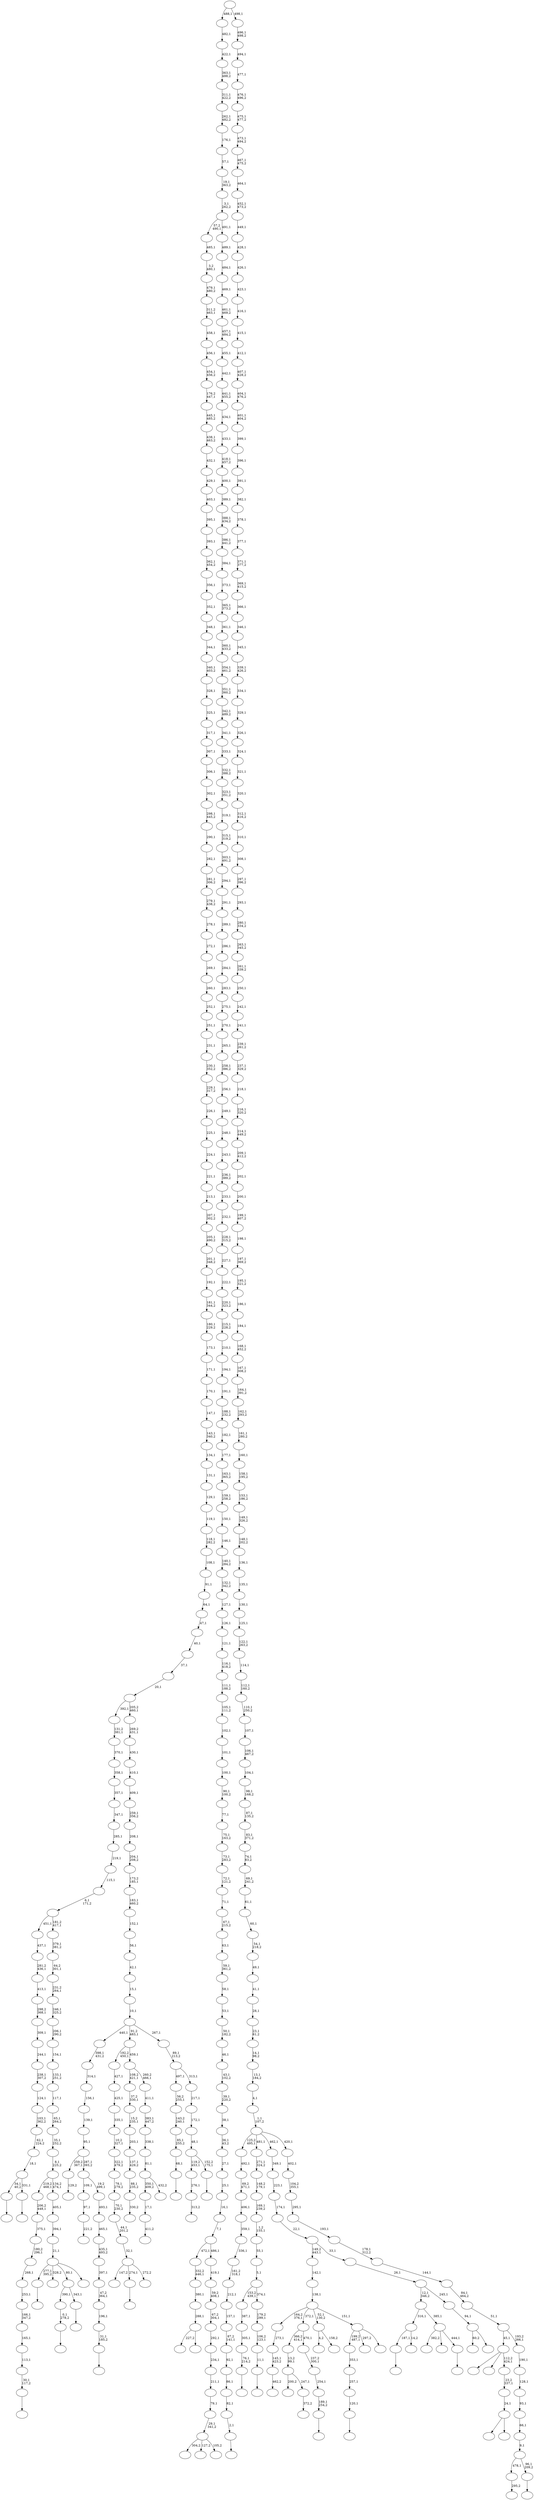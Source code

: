 digraph T {
	550 [label=""]
	549 [label=""]
	548 [label=""]
	547 [label=""]
	546 [label=""]
	545 [label=""]
	544 [label=""]
	543 [label=""]
	542 [label=""]
	541 [label=""]
	540 [label=""]
	539 [label=""]
	538 [label=""]
	537 [label=""]
	536 [label=""]
	535 [label=""]
	534 [label=""]
	533 [label=""]
	532 [label=""]
	531 [label=""]
	530 [label=""]
	529 [label=""]
	528 [label=""]
	527 [label=""]
	526 [label=""]
	525 [label=""]
	524 [label=""]
	523 [label=""]
	522 [label=""]
	521 [label=""]
	520 [label=""]
	519 [label=""]
	518 [label=""]
	517 [label=""]
	516 [label=""]
	515 [label=""]
	514 [label=""]
	513 [label=""]
	512 [label=""]
	511 [label=""]
	510 [label=""]
	509 [label=""]
	508 [label=""]
	507 [label=""]
	506 [label=""]
	505 [label=""]
	504 [label=""]
	503 [label=""]
	502 [label=""]
	501 [label=""]
	500 [label=""]
	499 [label=""]
	498 [label=""]
	497 [label=""]
	496 [label=""]
	495 [label=""]
	494 [label=""]
	493 [label=""]
	492 [label=""]
	491 [label=""]
	490 [label=""]
	489 [label=""]
	488 [label=""]
	487 [label=""]
	486 [label=""]
	485 [label=""]
	484 [label=""]
	483 [label=""]
	482 [label=""]
	481 [label=""]
	480 [label=""]
	479 [label=""]
	478 [label=""]
	477 [label=""]
	476 [label=""]
	475 [label=""]
	474 [label=""]
	473 [label=""]
	472 [label=""]
	471 [label=""]
	470 [label=""]
	469 [label=""]
	468 [label=""]
	467 [label=""]
	466 [label=""]
	465 [label=""]
	464 [label=""]
	463 [label=""]
	462 [label=""]
	461 [label=""]
	460 [label=""]
	459 [label=""]
	458 [label=""]
	457 [label=""]
	456 [label=""]
	455 [label=""]
	454 [label=""]
	453 [label=""]
	452 [label=""]
	451 [label=""]
	450 [label=""]
	449 [label=""]
	448 [label=""]
	447 [label=""]
	446 [label=""]
	445 [label=""]
	444 [label=""]
	443 [label=""]
	442 [label=""]
	441 [label=""]
	440 [label=""]
	439 [label=""]
	438 [label=""]
	437 [label=""]
	436 [label=""]
	435 [label=""]
	434 [label=""]
	433 [label=""]
	432 [label=""]
	431 [label=""]
	430 [label=""]
	429 [label=""]
	428 [label=""]
	427 [label=""]
	426 [label=""]
	425 [label=""]
	424 [label=""]
	423 [label=""]
	422 [label=""]
	421 [label=""]
	420 [label=""]
	419 [label=""]
	418 [label=""]
	417 [label=""]
	416 [label=""]
	415 [label=""]
	414 [label=""]
	413 [label=""]
	412 [label=""]
	411 [label=""]
	410 [label=""]
	409 [label=""]
	408 [label=""]
	407 [label=""]
	406 [label=""]
	405 [label=""]
	404 [label=""]
	403 [label=""]
	402 [label=""]
	401 [label=""]
	400 [label=""]
	399 [label=""]
	398 [label=""]
	397 [label=""]
	396 [label=""]
	395 [label=""]
	394 [label=""]
	393 [label=""]
	392 [label=""]
	391 [label=""]
	390 [label=""]
	389 [label=""]
	388 [label=""]
	387 [label=""]
	386 [label=""]
	385 [label=""]
	384 [label=""]
	383 [label=""]
	382 [label=""]
	381 [label=""]
	380 [label=""]
	379 [label=""]
	378 [label=""]
	377 [label=""]
	376 [label=""]
	375 [label=""]
	374 [label=""]
	373 [label=""]
	372 [label=""]
	371 [label=""]
	370 [label=""]
	369 [label=""]
	368 [label=""]
	367 [label=""]
	366 [label=""]
	365 [label=""]
	364 [label=""]
	363 [label=""]
	362 [label=""]
	361 [label=""]
	360 [label=""]
	359 [label=""]
	358 [label=""]
	357 [label=""]
	356 [label=""]
	355 [label=""]
	354 [label=""]
	353 [label=""]
	352 [label=""]
	351 [label=""]
	350 [label=""]
	349 [label=""]
	348 [label=""]
	347 [label=""]
	346 [label=""]
	345 [label=""]
	344 [label=""]
	343 [label=""]
	342 [label=""]
	341 [label=""]
	340 [label=""]
	339 [label=""]
	338 [label=""]
	337 [label=""]
	336 [label=""]
	335 [label=""]
	334 [label=""]
	333 [label=""]
	332 [label=""]
	331 [label=""]
	330 [label=""]
	329 [label=""]
	328 [label=""]
	327 [label=""]
	326 [label=""]
	325 [label=""]
	324 [label=""]
	323 [label=""]
	322 [label=""]
	321 [label=""]
	320 [label=""]
	319 [label=""]
	318 [label=""]
	317 [label=""]
	316 [label=""]
	315 [label=""]
	314 [label=""]
	313 [label=""]
	312 [label=""]
	311 [label=""]
	310 [label=""]
	309 [label=""]
	308 [label=""]
	307 [label=""]
	306 [label=""]
	305 [label=""]
	304 [label=""]
	303 [label=""]
	302 [label=""]
	301 [label=""]
	300 [label=""]
	299 [label=""]
	298 [label=""]
	297 [label=""]
	296 [label=""]
	295 [label=""]
	294 [label=""]
	293 [label=""]
	292 [label=""]
	291 [label=""]
	290 [label=""]
	289 [label=""]
	288 [label=""]
	287 [label=""]
	286 [label=""]
	285 [label=""]
	284 [label=""]
	283 [label=""]
	282 [label=""]
	281 [label=""]
	280 [label=""]
	279 [label=""]
	278 [label=""]
	277 [label=""]
	276 [label=""]
	275 [label=""]
	274 [label=""]
	273 [label=""]
	272 [label=""]
	271 [label=""]
	270 [label=""]
	269 [label=""]
	268 [label=""]
	267 [label=""]
	266 [label=""]
	265 [label=""]
	264 [label=""]
	263 [label=""]
	262 [label=""]
	261 [label=""]
	260 [label=""]
	259 [label=""]
	258 [label=""]
	257 [label=""]
	256 [label=""]
	255 [label=""]
	254 [label=""]
	253 [label=""]
	252 [label=""]
	251 [label=""]
	250 [label=""]
	249 [label=""]
	248 [label=""]
	247 [label=""]
	246 [label=""]
	245 [label=""]
	244 [label=""]
	243 [label=""]
	242 [label=""]
	241 [label=""]
	240 [label=""]
	239 [label=""]
	238 [label=""]
	237 [label=""]
	236 [label=""]
	235 [label=""]
	234 [label=""]
	233 [label=""]
	232 [label=""]
	231 [label=""]
	230 [label=""]
	229 [label=""]
	228 [label=""]
	227 [label=""]
	226 [label=""]
	225 [label=""]
	224 [label=""]
	223 [label=""]
	222 [label=""]
	221 [label=""]
	220 [label=""]
	219 [label=""]
	218 [label=""]
	217 [label=""]
	216 [label=""]
	215 [label=""]
	214 [label=""]
	213 [label=""]
	212 [label=""]
	211 [label=""]
	210 [label=""]
	209 [label=""]
	208 [label=""]
	207 [label=""]
	206 [label=""]
	205 [label=""]
	204 [label=""]
	203 [label=""]
	202 [label=""]
	201 [label=""]
	200 [label=""]
	199 [label=""]
	198 [label=""]
	197 [label=""]
	196 [label=""]
	195 [label=""]
	194 [label=""]
	193 [label=""]
	192 [label=""]
	191 [label=""]
	190 [label=""]
	189 [label=""]
	188 [label=""]
	187 [label=""]
	186 [label=""]
	185 [label=""]
	184 [label=""]
	183 [label=""]
	182 [label=""]
	181 [label=""]
	180 [label=""]
	179 [label=""]
	178 [label=""]
	177 [label=""]
	176 [label=""]
	175 [label=""]
	174 [label=""]
	173 [label=""]
	172 [label=""]
	171 [label=""]
	170 [label=""]
	169 [label=""]
	168 [label=""]
	167 [label=""]
	166 [label=""]
	165 [label=""]
	164 [label=""]
	163 [label=""]
	162 [label=""]
	161 [label=""]
	160 [label=""]
	159 [label=""]
	158 [label=""]
	157 [label=""]
	156 [label=""]
	155 [label=""]
	154 [label=""]
	153 [label=""]
	152 [label=""]
	151 [label=""]
	150 [label=""]
	149 [label=""]
	148 [label=""]
	147 [label=""]
	146 [label=""]
	145 [label=""]
	144 [label=""]
	143 [label=""]
	142 [label=""]
	141 [label=""]
	140 [label=""]
	139 [label=""]
	138 [label=""]
	137 [label=""]
	136 [label=""]
	135 [label=""]
	134 [label=""]
	133 [label=""]
	132 [label=""]
	131 [label=""]
	130 [label=""]
	129 [label=""]
	128 [label=""]
	127 [label=""]
	126 [label=""]
	125 [label=""]
	124 [label=""]
	123 [label=""]
	122 [label=""]
	121 [label=""]
	120 [label=""]
	119 [label=""]
	118 [label=""]
	117 [label=""]
	116 [label=""]
	115 [label=""]
	114 [label=""]
	113 [label=""]
	112 [label=""]
	111 [label=""]
	110 [label=""]
	109 [label=""]
	108 [label=""]
	107 [label=""]
	106 [label=""]
	105 [label=""]
	104 [label=""]
	103 [label=""]
	102 [label=""]
	101 [label=""]
	100 [label=""]
	99 [label=""]
	98 [label=""]
	97 [label=""]
	96 [label=""]
	95 [label=""]
	94 [label=""]
	93 [label=""]
	92 [label=""]
	91 [label=""]
	90 [label=""]
	89 [label=""]
	88 [label=""]
	87 [label=""]
	86 [label=""]
	85 [label=""]
	84 [label=""]
	83 [label=""]
	82 [label=""]
	81 [label=""]
	80 [label=""]
	79 [label=""]
	78 [label=""]
	77 [label=""]
	76 [label=""]
	75 [label=""]
	74 [label=""]
	73 [label=""]
	72 [label=""]
	71 [label=""]
	70 [label=""]
	69 [label=""]
	68 [label=""]
	67 [label=""]
	66 [label=""]
	65 [label=""]
	64 [label=""]
	63 [label=""]
	62 [label=""]
	61 [label=""]
	60 [label=""]
	59 [label=""]
	58 [label=""]
	57 [label=""]
	56 [label=""]
	55 [label=""]
	54 [label=""]
	53 [label=""]
	52 [label=""]
	51 [label=""]
	50 [label=""]
	49 [label=""]
	48 [label=""]
	47 [label=""]
	46 [label=""]
	45 [label=""]
	44 [label=""]
	43 [label=""]
	42 [label=""]
	41 [label=""]
	40 [label=""]
	39 [label=""]
	38 [label=""]
	37 [label=""]
	36 [label=""]
	35 [label=""]
	34 [label=""]
	33 [label=""]
	32 [label=""]
	31 [label=""]
	30 [label=""]
	29 [label=""]
	28 [label=""]
	27 [label=""]
	26 [label=""]
	25 [label=""]
	24 [label=""]
	23 [label=""]
	22 [label=""]
	21 [label=""]
	20 [label=""]
	19 [label=""]
	18 [label=""]
	17 [label=""]
	16 [label=""]
	15 [label=""]
	14 [label=""]
	13 [label=""]
	12 [label=""]
	11 [label=""]
	10 [label=""]
	9 [label=""]
	8 [label=""]
	7 [label=""]
	6 [label=""]
	5 [label=""]
	4 [label=""]
	3 [label=""]
	2 [label=""]
	1 [label=""]
	0 [label=""]
	549 -> 550 [label="330,2"]
	548 -> 549 [label="88,1\n235,2"]
	547 -> 548 [label="137,1\n429,2"]
	546 -> 547 [label="203,1"]
	545 -> 546 [label="15,2\n235,1"]
	544 -> 545 [label="37,2\n330,1"]
	542 -> 543 [label=""]
	538 -> 542 [label="187,1"]
	538 -> 539 [label="14,2"]
	536 -> 537 [label=""]
	535 -> 536 [label="120,1"]
	534 -> 535 [label="257,1"]
	533 -> 534 [label="353,1"]
	530 -> 531 [label=""]
	529 -> 530 [label="30,1\n117,2"]
	528 -> 529 [label="113,1"]
	527 -> 528 [label="165,1"]
	526 -> 527 [label="166,1\n347,2"]
	525 -> 526 [label="253,1"]
	524 -> 525 [label="268,1"]
	523 -> 524 [label="180,2\n296,1"]
	522 -> 523 [label="375,1"]
	521 -> 522 [label="206,2\n448,1"]
	519 -> 520 [label=""]
	518 -> 519 [label="2,1"]
	517 -> 518 [label="82,1"]
	516 -> 517 [label="86,1"]
	515 -> 516 [label="92,1"]
	514 -> 515 [label="87,2\n141,1"]
	513 -> 514 [label="157,1"]
	512 -> 513 [label="212,1"]
	511 -> 512 [label="161,2\n318,1"]
	510 -> 511 [label="336,1"]
	509 -> 510 [label="359,1"]
	508 -> 509 [label="406,1"]
	507 -> 508 [label="69,2\n471,1"]
	506 -> 507 [label="492,1"]
	504 -> 505 [label="221,2"]
	503 -> 504 [label="97,1"]
	500 -> 501 [label=""]
	498 -> 499 [label=""]
	496 -> 497 [label=""]
	495 -> 496 [label="76,1\n214,2"]
	494 -> 495 [label="305,1"]
	493 -> 494 [label="387,1"]
	490 -> 491 [label="129,2"]
	488 -> 489 [label="462,2"]
	487 -> 488 [label="145,1\n423,2"]
	486 -> 487 [label="273,1"]
	482 -> 502 [label="147,2"]
	482 -> 498 [label="274,1"]
	482 -> 483 [label="272,2"]
	481 -> 482 [label="32,1"]
	480 -> 481 [label="44,1\n201,2"]
	479 -> 480 [label="70,1\n230,2"]
	478 -> 479 [label="78,1\n279,2"]
	477 -> 478 [label="322,1\n479,2"]
	476 -> 477 [label="10,2\n327,1"]
	475 -> 476 [label="335,1"]
	474 -> 475 [label="425,1"]
	473 -> 474 [label="427,1"]
	470 -> 471 [label=""]
	469 -> 470 [label="68,1"]
	468 -> 469 [label="85,1\n255,2"]
	467 -> 468 [label="143,2\n240,1"]
	466 -> 467 [label="56,2\n255,1"]
	464 -> 465 [label="295,2"]
	462 -> 463 [label=""]
	460 -> 485 [label=""]
	460 -> 461 [label=""]
	459 -> 460 [label="24,1"]
	458 -> 459 [label="23,2\n337,1"]
	457 -> 532 [label=""]
	457 -> 492 [label=""]
	457 -> 458 [label="112,2\n424,1"]
	455 -> 456 [label="372,2"]
	454 -> 541 [label="200,2"]
	454 -> 455 [label="247,1"]
	453 -> 454 [label="13,2\n99,1"]
	451 -> 452 [label="411,2"]
	450 -> 451 [label="17,1"]
	448 -> 449 [label=""]
	447 -> 448 [label="31,1\n185,2"]
	446 -> 447 [label="196,1"]
	445 -> 446 [label="47,2\n364,1"]
	444 -> 445 [label="397,1"]
	443 -> 444 [label="435,1\n493,2"]
	442 -> 443 [label="465,1"]
	441 -> 442 [label="493,1"]
	440 -> 503 [label="109,1"]
	440 -> 441 [label="19,2\n499,1"]
	439 -> 490 [label="259,2\n367,1"]
	439 -> 440 [label="287,1\n393,2"]
	438 -> 439 [label="95,1"]
	437 -> 438 [label="139,1"]
	436 -> 437 [label="156,1"]
	435 -> 436 [label="314,1"]
	434 -> 435 [label="398,1\n431,2"]
	430 -> 431 [label=""]
	429 -> 430 [label="11,1"]
	428 -> 429 [label="106,2\n123,1"]
	427 -> 428 [label="179,2\n299,1"]
	426 -> 493 [label="153,2\n439,1"]
	426 -> 427 [label="374,1"]
	425 -> 426 [label="5,1"]
	424 -> 425 [label="55,1"]
	423 -> 424 [label="1,2\n155,1"]
	422 -> 423 [label="169,1\n239,2"]
	421 -> 422 [label="148,2\n179,1"]
	420 -> 421 [label="271,1\n324,2"]
	417 -> 450 [label="350,1\n409,2"]
	417 -> 418 [label="432,2"]
	416 -> 417 [label="81,1"]
	415 -> 416 [label="338,1"]
	414 -> 415 [label="383,1\n447,2"]
	413 -> 414 [label="411,1"]
	412 -> 544 [label="108,2\n421,1"]
	412 -> 413 [label="260,2\n466,1"]
	411 -> 473 [label="192,2\n450,1"]
	411 -> 412 [label="459,1"]
	408 -> 409 [label="313,2"]
	407 -> 408 [label="276,1"]
	404 -> 405 [label=""]
	403 -> 404 [label="189,1\n254,2"]
	402 -> 403 [label="254,1"]
	401 -> 402 [label="237,2\n300,1"]
	400 -> 453 [label="366,2\n414,1"]
	400 -> 401 [label="470,1"]
	397 -> 398 [label=""]
	396 -> 397 [label="0,1\n278,2"]
	394 -> 433 [label="4,2"]
	394 -> 395 [label="158,2"]
	392 -> 393 [label=""]
	391 -> 462 [label="34,1\n40,2"]
	391 -> 392 [label="331,1"]
	390 -> 391 [label="18,1"]
	389 -> 390 [label="62,1\n224,2"]
	388 -> 389 [label="103,1\n362,2"]
	387 -> 388 [label="124,1"]
	386 -> 387 [label="238,1\n307,2"]
	385 -> 386 [label="244,1"]
	384 -> 385 [label="309,1"]
	383 -> 384 [label="298,2\n368,1"]
	382 -> 383 [label="413,1"]
	381 -> 382 [label="281,2\n436,1"]
	380 -> 381 [label="437,1"]
	378 -> 379 [label=""]
	377 -> 484 [label="382,2"]
	377 -> 419 [label=""]
	377 -> 378 [label="444,1"]
	376 -> 538 [label="316,1"]
	376 -> 377 [label="385,1"]
	374 -> 375 [label=""]
	373 -> 396 [label="390,1"]
	373 -> 374 [label="343,1"]
	371 -> 540 [label="227,2"]
	371 -> 372 [label=""]
	370 -> 371 [label="288,1"]
	369 -> 370 [label="380,1"]
	368 -> 369 [label="332,2\n446,1"]
	366 -> 500 [label="277,1\n395,2"]
	366 -> 410 [label="328,2"]
	366 -> 373 [label="80,1"]
	366 -> 367 [label=""]
	365 -> 366 [label="21,1"]
	364 -> 365 [label="394,1"]
	363 -> 364 [label="405,1"]
	362 -> 521 [label="219,2\n468,1"]
	362 -> 363 [label="134,2\n474,1"]
	361 -> 362 [label="8,1\n225,2"]
	360 -> 361 [label="35,1\n252,2"]
	359 -> 360 [label="65,1\n264,2"]
	358 -> 359 [label="117,1"]
	357 -> 358 [label="133,1\n251,2"]
	356 -> 357 [label="154,1"]
	355 -> 356 [label="206,1\n290,2"]
	354 -> 355 [label="246,1\n325,2"]
	353 -> 354 [label="231,2\n264,1"]
	352 -> 353 [label="64,2\n301,1"]
	351 -> 352 [label="379,1\n381,2"]
	350 -> 380 [label="451,1"]
	350 -> 351 [label="181,2\n417,1"]
	349 -> 350 [label="6,1\n171,2"]
	348 -> 349 [label="115,1"]
	347 -> 348 [label="219,1"]
	346 -> 347 [label="285,1"]
	345 -> 346 [label="347,1"]
	344 -> 345 [label="357,1"]
	343 -> 344 [label="358,1"]
	342 -> 343 [label="370,1"]
	341 -> 342 [label="131,2\n381,1"]
	339 -> 533 [label="199,2\n487,1"]
	339 -> 399 [label="297,2"]
	339 -> 340 [label=""]
	338 -> 486 [label="164,2\n376,1"]
	338 -> 400 [label="372,1"]
	338 -> 394 [label="52,1\n130,2"]
	338 -> 339 [label="151,1"]
	337 -> 338 [label="138,1"]
	336 -> 337 [label="142,1"]
	334 -> 406 [label="60,2"]
	334 -> 335 [label=""]
	333 -> 334 [label="94,1"]
	332 -> 376 [label="12,1\n346,2"]
	332 -> 333 [label="245,1"]
	331 -> 332 [label="26,1"]
	330 -> 336 [label="149,2\n443,1"]
	330 -> 331 [label="33,1"]
	329 -> 330 [label="22,1"]
	328 -> 329 [label="174,1"]
	327 -> 328 [label="223,1"]
	326 -> 327 [label="349,1"]
	324 -> 325 [label=""]
	323 -> 407 [label="119,2\n453,1"]
	323 -> 324 [label="152,2\n175,1"]
	322 -> 323 [label="48,1"]
	321 -> 322 [label="172,1"]
	320 -> 321 [label="217,1"]
	319 -> 466 [label="497,1"]
	319 -> 320 [label="313,1"]
	318 -> 319 [label="89,1\n213,2"]
	317 -> 434 [label="440,1"]
	317 -> 411 [label="91,2\n483,1"]
	317 -> 318 [label="267,1"]
	316 -> 317 [label="10,1"]
	315 -> 316 [label="15,1"]
	314 -> 315 [label="42,1"]
	313 -> 314 [label="56,1"]
	312 -> 313 [label="152,1"]
	311 -> 312 [label="183,1\n460,2"]
	310 -> 311 [label="173,2\n185,1"]
	309 -> 310 [label="204,1\n208,2"]
	308 -> 309 [label="208,1"]
	307 -> 308 [label="259,1\n356,2"]
	306 -> 307 [label="409,1"]
	305 -> 306 [label="410,1"]
	304 -> 305 [label="430,1"]
	303 -> 304 [label="269,2\n431,1"]
	302 -> 341 [label="392,1"]
	302 -> 303 [label="205,2\n460,1"]
	301 -> 302 [label="20,1"]
	300 -> 301 [label="37,1"]
	299 -> 300 [label="40,1"]
	298 -> 299 [label="47,1"]
	297 -> 298 [label="64,1"]
	296 -> 297 [label="91,1"]
	295 -> 296 [label="108,1"]
	294 -> 295 [label="118,1\n282,2"]
	293 -> 294 [label="119,1"]
	292 -> 293 [label="129,1"]
	291 -> 292 [label="131,1"]
	290 -> 291 [label="134,1"]
	289 -> 290 [label="143,1\n340,2"]
	288 -> 289 [label="147,1"]
	287 -> 288 [label="170,1"]
	286 -> 287 [label="171,1"]
	285 -> 286 [label="173,1"]
	284 -> 285 [label="180,1\n229,2"]
	283 -> 284 [label="181,1\n344,2"]
	282 -> 283 [label="192,1"]
	281 -> 282 [label="201,1\n348,2"]
	280 -> 281 [label="205,1\n490,2"]
	279 -> 280 [label="207,1\n302,2"]
	278 -> 279 [label="213,1"]
	277 -> 278 [label="221,1"]
	276 -> 277 [label="224,1"]
	275 -> 276 [label="225,1"]
	274 -> 275 [label="226,1"]
	273 -> 274 [label="229,1\n317,2"]
	272 -> 273 [label="230,1\n352,2"]
	271 -> 272 [label="231,1"]
	270 -> 271 [label="251,1"]
	269 -> 270 [label="252,1"]
	268 -> 269 [label="260,1"]
	267 -> 268 [label="269,1"]
	266 -> 267 [label="272,1"]
	265 -> 266 [label="278,1"]
	264 -> 265 [label="279,1\n438,2"]
	263 -> 264 [label="281,1\n306,2"]
	262 -> 263 [label="282,1"]
	261 -> 262 [label="290,1"]
	260 -> 261 [label="298,1\n445,2"]
	259 -> 260 [label="302,1"]
	258 -> 259 [label="306,1"]
	257 -> 258 [label="307,1"]
	256 -> 257 [label="317,1"]
	255 -> 256 [label="325,1"]
	254 -> 255 [label="328,1"]
	253 -> 254 [label="340,1\n403,2"]
	252 -> 253 [label="344,1"]
	251 -> 252 [label="348,1"]
	250 -> 251 [label="352,1"]
	249 -> 250 [label="356,1"]
	248 -> 249 [label="362,1\n454,2"]
	247 -> 248 [label="393,1"]
	246 -> 247 [label="395,1"]
	245 -> 246 [label="403,1"]
	244 -> 245 [label="429,1"]
	243 -> 244 [label="432,1"]
	242 -> 243 [label="438,1\n463,2"]
	241 -> 242 [label="445,1\n485,2"]
	240 -> 241 [label="176,2\n447,1"]
	239 -> 240 [label="454,1\n456,2"]
	238 -> 239 [label="456,1"]
	237 -> 238 [label="458,1"]
	236 -> 237 [label="311,2\n463,1"]
	235 -> 236 [label="479,1\n480,2"]
	234 -> 235 [label="3,2\n480,1"]
	233 -> 234 [label="485,1"]
	231 -> 472 [label="304,2"]
	231 -> 432 [label="127,2"]
	231 -> 232 [label="105,2"]
	230 -> 231 [label="29,1\n341,2"]
	229 -> 230 [label="79,1"]
	228 -> 229 [label="211,1"]
	227 -> 228 [label="234,1"]
	226 -> 227 [label="292,1"]
	225 -> 226 [label="67,2\n304,1"]
	224 -> 225 [label="59,2\n408,1"]
	223 -> 224 [label="419,1"]
	222 -> 368 [label="472,1"]
	222 -> 223 [label="486,1"]
	221 -> 222 [label="7,1"]
	220 -> 221 [label="16,1"]
	219 -> 220 [label="25,1"]
	218 -> 219 [label="27,1"]
	217 -> 218 [label="36,1\n43,2"]
	216 -> 217 [label="38,1"]
	215 -> 216 [label="39,1\n220,2"]
	214 -> 215 [label="43,1\n102,2"]
	213 -> 214 [label="46,1"]
	212 -> 213 [label="50,1\n182,2"]
	211 -> 212 [label="53,1"]
	210 -> 211 [label="58,1"]
	209 -> 210 [label="59,1\n361,2"]
	208 -> 209 [label="63,1"]
	207 -> 208 [label="67,1\n215,2"]
	206 -> 207 [label="71,1"]
	205 -> 206 [label="72,1\n121,2"]
	204 -> 205 [label="73,1\n283,2"]
	203 -> 204 [label="75,1\n163,2"]
	202 -> 203 [label="77,1"]
	201 -> 202 [label="90,1\n100,2"]
	200 -> 201 [label="100,1"]
	199 -> 200 [label="101,1"]
	198 -> 199 [label="102,1"]
	197 -> 198 [label="105,1\n111,2"]
	196 -> 197 [label="111,1\n188,2"]
	195 -> 196 [label="116,1\n418,2"]
	194 -> 195 [label="121,1"]
	193 -> 194 [label="126,1"]
	192 -> 193 [label="127,1"]
	191 -> 192 [label="132,1\n342,2"]
	190 -> 191 [label="140,1\n284,2"]
	189 -> 190 [label="146,1"]
	188 -> 189 [label="150,1"]
	187 -> 188 [label="159,1\n258,2"]
	186 -> 187 [label="163,1\n365,2"]
	185 -> 186 [label="177,1"]
	184 -> 185 [label="182,1"]
	183 -> 184 [label="188,1\n232,2"]
	182 -> 183 [label="191,1"]
	181 -> 182 [label="194,1"]
	180 -> 181 [label="210,1"]
	179 -> 180 [label="215,1\n228,2"]
	178 -> 179 [label="220,1\n323,2"]
	177 -> 178 [label="222,1"]
	176 -> 177 [label="227,1"]
	175 -> 176 [label="228,1\n315,2"]
	174 -> 175 [label="232,1"]
	173 -> 174 [label="233,1"]
	172 -> 173 [label="236,1\n389,2"]
	171 -> 172 [label="243,1"]
	170 -> 171 [label="248,1"]
	169 -> 170 [label="249,1"]
	168 -> 169 [label="256,1"]
	167 -> 168 [label="258,1\n386,2"]
	166 -> 167 [label="265,1"]
	165 -> 166 [label="270,1"]
	164 -> 165 [label="275,1"]
	163 -> 164 [label="283,1"]
	162 -> 163 [label="284,1"]
	161 -> 162 [label="286,1"]
	160 -> 161 [label="289,1"]
	159 -> 160 [label="291,1"]
	158 -> 159 [label="294,1"]
	157 -> 158 [label="303,1\n491,2"]
	156 -> 157 [label="315,1\n319,2"]
	155 -> 156 [label="319,1"]
	154 -> 155 [label="323,1\n351,2"]
	153 -> 154 [label="332,1\n388,2"]
	152 -> 153 [label="333,1"]
	151 -> 152 [label="341,1"]
	150 -> 151 [label="342,1\n489,2"]
	149 -> 150 [label="351,1\n360,2"]
	148 -> 149 [label="354,1\n461,2"]
	147 -> 148 [label="360,1\n433,2"]
	146 -> 147 [label="361,1"]
	145 -> 146 [label="365,1\n373,2"]
	144 -> 145 [label="373,1"]
	143 -> 144 [label="384,1"]
	142 -> 143 [label="386,1\n441,2"]
	141 -> 142 [label="388,1\n434,2"]
	140 -> 141 [label="389,1"]
	139 -> 140 [label="400,1"]
	138 -> 139 [label="418,1\n457,2"]
	137 -> 138 [label="433,1"]
	136 -> 137 [label="434,1"]
	135 -> 136 [label="441,1\n455,2"]
	134 -> 135 [label="442,1"]
	133 -> 134 [label="455,1"]
	132 -> 133 [label="457,1\n484,2"]
	131 -> 132 [label="461,1\n469,2"]
	130 -> 131 [label="469,1"]
	129 -> 130 [label="484,1"]
	128 -> 129 [label="489,1"]
	127 -> 233 [label="57,2\n490,1"]
	127 -> 128 [label="491,1"]
	126 -> 127 [label="3,1\n262,2"]
	125 -> 126 [label="19,1\n363,2"]
	124 -> 125 [label="57,1"]
	123 -> 124 [label="176,1"]
	122 -> 123 [label="262,1\n482,2"]
	121 -> 122 [label="311,1\n422,2"]
	120 -> 121 [label="363,1\n488,2"]
	119 -> 120 [label="422,1"]
	118 -> 119 [label="482,1"]
	116 -> 117 [label=""]
	115 -> 464 [label="478,1"]
	115 -> 116 [label="96,1\n209,2"]
	114 -> 115 [label="9,1"]
	113 -> 114 [label="66,1"]
	112 -> 113 [label="93,1"]
	111 -> 112 [label="128,1"]
	110 -> 111 [label="190,1"]
	109 -> 457 [label="45,1"]
	109 -> 110 [label="193,2\n266,1"]
	108 -> 109 [label="51,1"]
	107 -> 108 [label="84,1\n464,2"]
	106 -> 107 [label="144,1"]
	105 -> 106 [label="178,1\n312,2"]
	104 -> 105 [label="193,1"]
	103 -> 104 [label="295,1"]
	102 -> 103 [label="104,2\n355,1"]
	101 -> 102 [label="402,1"]
	100 -> 506 [label="125,2\n495,1"]
	100 -> 420 [label="481,1"]
	100 -> 326 [label="462,1"]
	100 -> 101 [label="420,1"]
	99 -> 100 [label="1,1\n107,2"]
	98 -> 99 [label="4,1"]
	97 -> 98 [label="13,1\n184,2"]
	96 -> 97 [label="14,1\n98,2"]
	95 -> 96 [label="23,1\n61,2"]
	94 -> 95 [label="28,1"]
	93 -> 94 [label="41,1"]
	92 -> 93 [label="49,1"]
	91 -> 92 [label="54,1\n218,2"]
	90 -> 91 [label="60,1"]
	89 -> 90 [label="61,1"]
	88 -> 89 [label="69,1\n241,2"]
	87 -> 88 [label="74,1\n83,2"]
	86 -> 87 [label="83,1\n371,2"]
	85 -> 86 [label="87,1\n135,2"]
	84 -> 85 [label="98,1\n168,2"]
	83 -> 84 [label="104,1"]
	82 -> 83 [label="106,1\n467,2"]
	81 -> 82 [label="107,1"]
	80 -> 81 [label="110,1\n250,2"]
	79 -> 80 [label="112,1\n160,2"]
	78 -> 79 [label="114,1"]
	77 -> 78 [label="122,1\n263,2"]
	76 -> 77 [label="125,1"]
	75 -> 76 [label="130,1"]
	74 -> 75 [label="135,1"]
	73 -> 74 [label="136,1"]
	72 -> 73 [label="148,1\n202,2"]
	71 -> 72 [label="149,1\n326,2"]
	70 -> 71 [label="153,1\n186,2"]
	69 -> 70 [label="158,1\n195,2"]
	68 -> 69 [label="160,1"]
	67 -> 68 [label="161,1\n280,2"]
	66 -> 67 [label="162,1\n293,2"]
	65 -> 66 [label="164,1\n391,2"]
	64 -> 65 [label="167,1\n308,2"]
	63 -> 64 [label="168,1\n452,2"]
	62 -> 63 [label="184,1"]
	61 -> 62 [label="186,1"]
	60 -> 61 [label="195,1\n321,2"]
	59 -> 60 [label="197,1\n369,2"]
	58 -> 59 [label="198,1"]
	57 -> 58 [label="199,1\n407,2"]
	56 -> 57 [label="200,1"]
	55 -> 56 [label="202,1"]
	54 -> 55 [label="209,1\n412,2"]
	53 -> 54 [label="214,1\n449,2"]
	52 -> 53 [label="216,1\n320,2"]
	51 -> 52 [label="218,1"]
	50 -> 51 [label="237,1\n329,2"]
	49 -> 50 [label="239,1\n261,2"]
	48 -> 49 [label="241,1"]
	47 -> 48 [label="242,1"]
	46 -> 47 [label="250,1"]
	45 -> 46 [label="261,1\n339,2"]
	44 -> 45 [label="263,1\n345,2"]
	43 -> 44 [label="280,1\n334,2"]
	42 -> 43 [label="293,1"]
	41 -> 42 [label="297,1\n396,2"]
	40 -> 41 [label="308,1"]
	39 -> 40 [label="310,1"]
	38 -> 39 [label="312,1\n416,2"]
	37 -> 38 [label="320,1"]
	36 -> 37 [label="321,1"]
	35 -> 36 [label="324,1"]
	34 -> 35 [label="326,1"]
	33 -> 34 [label="329,1"]
	32 -> 33 [label="334,1"]
	31 -> 32 [label="339,1\n426,2"]
	30 -> 31 [label="345,1"]
	29 -> 30 [label="346,1"]
	28 -> 29 [label="366,1"]
	27 -> 28 [label="369,1\n415,2"]
	26 -> 27 [label="371,1\n377,2"]
	25 -> 26 [label="377,1"]
	24 -> 25 [label="378,1"]
	23 -> 24 [label="382,1"]
	22 -> 23 [label="391,1"]
	21 -> 22 [label="396,1"]
	20 -> 21 [label="399,1"]
	19 -> 20 [label="401,1\n404,2"]
	18 -> 19 [label="404,1\n476,2"]
	17 -> 18 [label="407,1\n428,2"]
	16 -> 17 [label="412,1"]
	15 -> 16 [label="415,1"]
	14 -> 15 [label="416,1"]
	13 -> 14 [label="423,1"]
	12 -> 13 [label="426,1"]
	11 -> 12 [label="428,1"]
	10 -> 11 [label="449,1"]
	9 -> 10 [label="452,1\n473,2"]
	8 -> 9 [label="464,1"]
	7 -> 8 [label="467,1\n475,2"]
	6 -> 7 [label="473,1\n494,2"]
	5 -> 6 [label="475,1\n477,2"]
	4 -> 5 [label="476,1\n496,2"]
	3 -> 4 [label="477,1"]
	2 -> 3 [label="494,1"]
	1 -> 2 [label="496,1\n498,2"]
	0 -> 118 [label="488,1"]
	0 -> 1 [label="498,1"]
}
